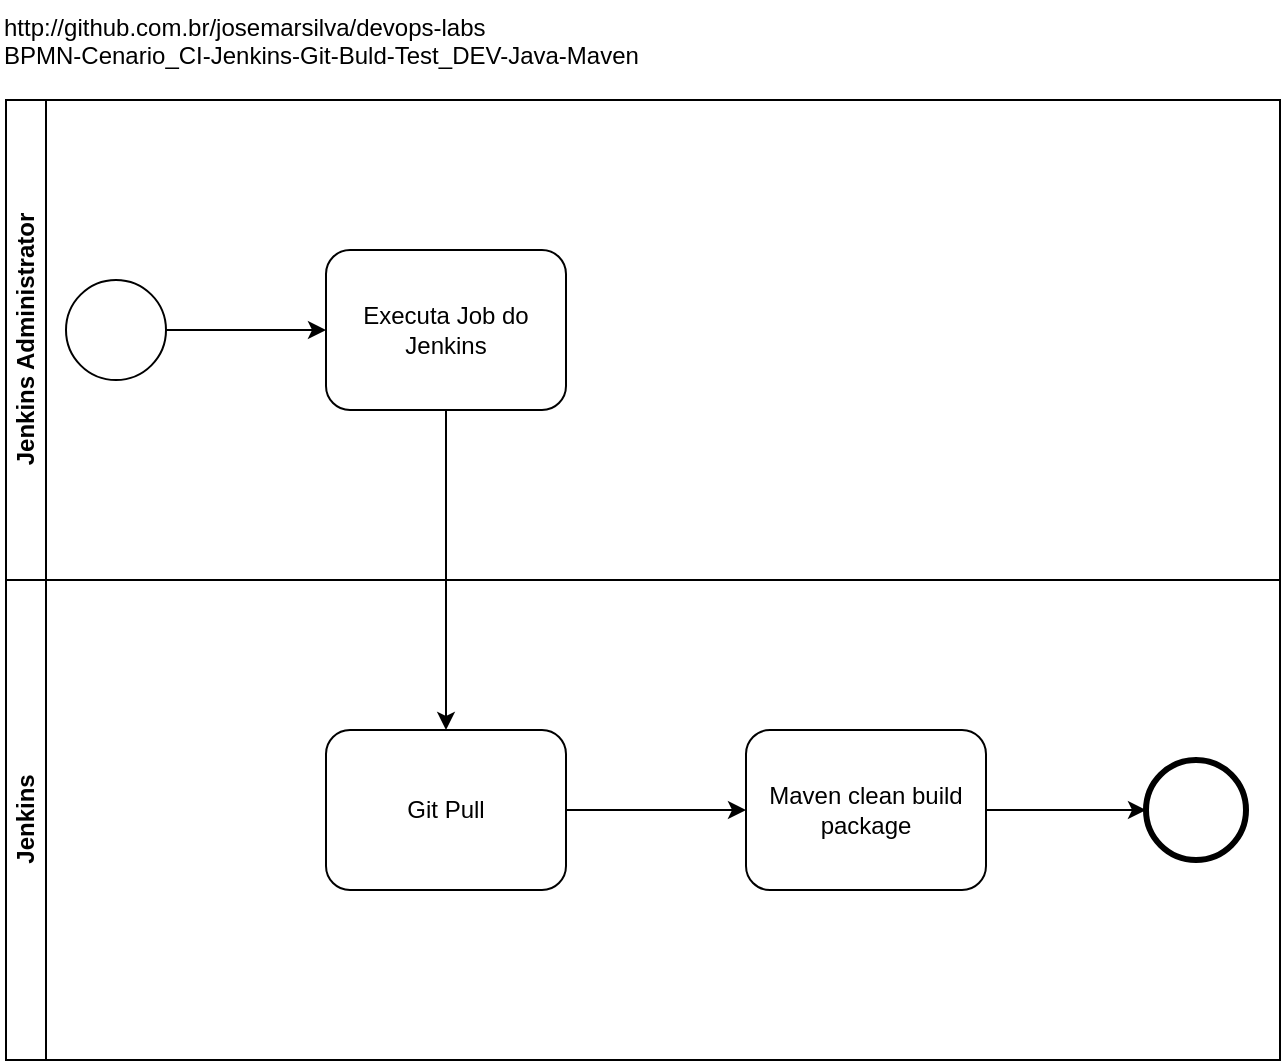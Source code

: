 <mxfile version="10.8.0" type="device"><diagram id="5NeZ63Qd66gIMU1FEMey" name="Página-1"><mxGraphModel dx="840" dy="536" grid="1" gridSize="10" guides="1" tooltips="1" connect="1" arrows="1" fold="1" page="1" pageScale="1" pageWidth="827" pageHeight="1169" math="0" shadow="0"><root><mxCell id="0"/><mxCell id="1" parent="0"/><mxCell id="QgqVYCvx7v4dcO-PnhBK-2" value="Jenkins Administrator" style="swimlane;html=1;horizontal=0;startSize=20;" parent="1" vertex="1"><mxGeometry x="3" y="60" width="637" height="240" as="geometry"/></mxCell><mxCell id="QgqVYCvx7v4dcO-PnhBK-5" value="" style="edgeStyle=orthogonalEdgeStyle;rounded=0;orthogonalLoop=1;jettySize=auto;html=1;entryX=0;entryY=0.5;entryDx=0;entryDy=0;" parent="QgqVYCvx7v4dcO-PnhBK-2" source="QgqVYCvx7v4dcO-PnhBK-3" target="OLhIjut3MR7rtpvBqboD-2" edge="1"><mxGeometry relative="1" as="geometry"><mxPoint x="160" y="115" as="targetPoint"/></mxGeometry></mxCell><mxCell id="QgqVYCvx7v4dcO-PnhBK-3" value="" style="shape=mxgraph.bpmn.shape;html=1;verticalLabelPosition=bottom;labelBackgroundColor=#ffffff;verticalAlign=top;align=center;perimeter=ellipsePerimeter;outlineConnect=0;outline=standard;symbol=general;" parent="QgqVYCvx7v4dcO-PnhBK-2" vertex="1"><mxGeometry x="30" y="90" width="50" height="50" as="geometry"/></mxCell><mxCell id="OLhIjut3MR7rtpvBqboD-2" value="Executa Job do Jenkins" style="shape=ext;rounded=1;html=1;whiteSpace=wrap;" parent="QgqVYCvx7v4dcO-PnhBK-2" vertex="1"><mxGeometry x="160" y="75" width="120" height="80" as="geometry"/></mxCell><mxCell id="OLhIjut3MR7rtpvBqboD-1" value="&lt;div style=&quot;text-align: left&quot;&gt;http://github.com.br/josemarsilva/devops-labs&lt;/div&gt;BPMN-Cenario_CI-Jenkins-Git-Buld-Test_DEV-Java-Maven" style="text;html=1;resizable=0;autosize=1;align=left;verticalAlign=top;points=[];fillColor=none;strokeColor=none;rounded=0;" parent="1" vertex="1"><mxGeometry y="10" width="330" height="30" as="geometry"/></mxCell><mxCell id="OLhIjut3MR7rtpvBqboD-3" value="Jenkins" style="swimlane;html=1;horizontal=0;startSize=20;" parent="1" vertex="1"><mxGeometry x="3" y="300" width="637" height="240" as="geometry"/></mxCell><mxCell id="OLhIjut3MR7rtpvBqboD-6" value="Git Pull" style="shape=ext;rounded=1;html=1;whiteSpace=wrap;" parent="OLhIjut3MR7rtpvBqboD-3" vertex="1"><mxGeometry x="160" y="75" width="120" height="80" as="geometry"/></mxCell><mxCell id="OLhIjut3MR7rtpvBqboD-12" value="" style="edgeStyle=orthogonalEdgeStyle;rounded=0;orthogonalLoop=1;jettySize=auto;html=1;exitX=1;exitY=0.5;exitDx=0;exitDy=0;" parent="OLhIjut3MR7rtpvBqboD-3" source="OLhIjut3MR7rtpvBqboD-6" target="OLhIjut3MR7rtpvBqboD-11" edge="1"><mxGeometry relative="1" as="geometry"><mxPoint x="480" y="115" as="sourcePoint"/></mxGeometry></mxCell><mxCell id="OLhIjut3MR7rtpvBqboD-11" value="Maven clean build package" style="shape=ext;rounded=1;html=1;whiteSpace=wrap;" parent="OLhIjut3MR7rtpvBqboD-3" vertex="1"><mxGeometry x="370" y="75" width="120" height="80" as="geometry"/></mxCell><mxCell id="OLhIjut3MR7rtpvBqboD-7" style="edgeStyle=orthogonalEdgeStyle;rounded=0;orthogonalLoop=1;jettySize=auto;html=1;" parent="1" source="OLhIjut3MR7rtpvBqboD-2" target="OLhIjut3MR7rtpvBqboD-6" edge="1"><mxGeometry relative="1" as="geometry"/></mxCell><mxCell id="OLhIjut3MR7rtpvBqboD-13" value="" style="shape=mxgraph.bpmn.shape;html=1;verticalLabelPosition=bottom;labelBackgroundColor=#ffffff;verticalAlign=top;align=center;perimeter=ellipsePerimeter;outlineConnect=0;outline=end;symbol=general;" parent="1" vertex="1"><mxGeometry x="573" y="390" width="50" height="50" as="geometry"/></mxCell><mxCell id="OLhIjut3MR7rtpvBqboD-15" value="" style="edgeStyle=orthogonalEdgeStyle;rounded=0;orthogonalLoop=1;jettySize=auto;html=1;entryX=0;entryY=0.5;entryDx=0;entryDy=0;" parent="1" source="OLhIjut3MR7rtpvBqboD-11" target="OLhIjut3MR7rtpvBqboD-13" edge="1"><mxGeometry relative="1" as="geometry"><mxPoint x="573" y="415" as="targetPoint"/></mxGeometry></mxCell></root></mxGraphModel></diagram></mxfile>